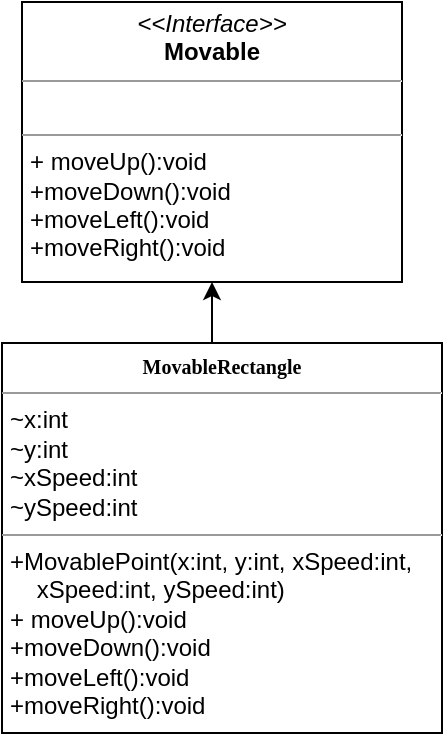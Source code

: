 <mxfile version="22.0.2" type="device">
  <diagram name="Page-1" id="c4acf3e9-155e-7222-9cf6-157b1a14988f">
    <mxGraphModel dx="-28" dy="581" grid="1" gridSize="10" guides="1" tooltips="1" connect="1" arrows="1" fold="1" page="1" pageScale="1" pageWidth="850" pageHeight="1100" background="none" math="0" shadow="0">
      <root>
        <mxCell id="0" />
        <mxCell id="1" parent="0" />
        <mxCell id="aXCAmwDJOX9WjrL33owE-2" value="&lt;p style=&quot;margin:0px;margin-top:4px;text-align:center;&quot;&gt;&lt;i&gt;&amp;lt;&amp;lt;Interface&amp;gt;&amp;gt;&lt;/i&gt;&lt;br&gt;&lt;b&gt;Movable&lt;/b&gt;&lt;/p&gt;&lt;hr size=&quot;1&quot;&gt;&lt;p style=&quot;margin:0px;margin-left:4px;&quot;&gt;&lt;br&gt;&lt;/p&gt;&lt;hr size=&quot;1&quot;&gt;&lt;p style=&quot;border-color: var(--border-color); margin: 0px 0px 0px 4px;&quot;&gt;+ moveUp():void&lt;/p&gt;&lt;p style=&quot;border-color: var(--border-color); margin: 0px 0px 0px 4px;&quot;&gt;+moveDown():void&lt;/p&gt;&lt;p style=&quot;border-color: var(--border-color); margin: 0px 0px 0px 4px;&quot;&gt;+moveLeft():void&lt;br style=&quot;border-color: var(--border-color);&quot;&gt;+moveRight():void&lt;/p&gt;" style="verticalAlign=top;align=left;overflow=fill;fontSize=12;fontFamily=Helvetica;html=1;rounded=0;shadow=0;comic=0;labelBackgroundColor=none;strokeWidth=1" vertex="1" parent="1">
          <mxGeometry x="1040" y="72" width="190" height="140" as="geometry" />
        </mxCell>
        <mxCell id="aXCAmwDJOX9WjrL33owE-16" style="edgeStyle=orthogonalEdgeStyle;rounded=0;orthogonalLoop=1;jettySize=auto;html=1;exitX=0.5;exitY=0;exitDx=0;exitDy=0;entryX=0.5;entryY=1;entryDx=0;entryDy=0;" edge="1" parent="1" source="aXCAmwDJOX9WjrL33owE-13" target="aXCAmwDJOX9WjrL33owE-2">
          <mxGeometry relative="1" as="geometry" />
        </mxCell>
        <mxCell id="aXCAmwDJOX9WjrL33owE-13" value="&lt;p style=&quot;margin:0px;margin-top:4px;text-align:center;&quot;&gt;&lt;b style=&quot;border-color: var(--border-color); font-family: Verdana; font-size: 10px;&quot;&gt;MovableRectangle&lt;/b&gt;&lt;br&gt;&lt;/p&gt;&lt;hr size=&quot;1&quot;&gt;&lt;p style=&quot;margin:0px;margin-left:4px;&quot;&gt;~x:int&lt;/p&gt;&lt;p style=&quot;margin:0px;margin-left:4px;&quot;&gt;~y:int&lt;/p&gt;&lt;p style=&quot;margin:0px;margin-left:4px;&quot;&gt;~xSpeed:int&lt;/p&gt;&lt;p style=&quot;margin:0px;margin-left:4px;&quot;&gt;~ySpeed:int&lt;/p&gt;&lt;hr size=&quot;1&quot;&gt;&lt;p style=&quot;border-color: var(--border-color); margin: 0px 0px 0px 4px;&quot;&gt;+MovablePoint(x:int, y:int, xSpeed:int,&lt;/p&gt;&lt;p style=&quot;border-color: var(--border-color); margin: 0px 0px 0px 4px;&quot;&gt;&lt;span style=&quot;&quot;&gt;&lt;span style=&quot;white-space: pre;&quot;&gt;&amp;nbsp;&amp;nbsp;&amp;nbsp;&amp;nbsp;&lt;/span&gt;&lt;/span&gt;xSpeed:int, ySpeed:int)&lt;br&gt;&lt;/p&gt;&lt;p style=&quot;border-color: var(--border-color); margin: 0px 0px 0px 4px;&quot;&gt;+ moveUp():void&lt;/p&gt;&lt;p style=&quot;border-color: var(--border-color); margin: 0px 0px 0px 4px;&quot;&gt;+moveDown():void&lt;/p&gt;&lt;p style=&quot;border-color: var(--border-color); margin: 0px 0px 0px 4px;&quot;&gt;+moveLeft():void&lt;br style=&quot;border-color: var(--border-color);&quot;&gt;+moveRight():void&lt;/p&gt;" style="verticalAlign=top;align=left;overflow=fill;fontSize=12;fontFamily=Helvetica;html=1;rounded=0;shadow=0;comic=0;labelBackgroundColor=none;strokeWidth=1" vertex="1" parent="1">
          <mxGeometry x="1030" y="242.5" width="220" height="195" as="geometry" />
        </mxCell>
      </root>
    </mxGraphModel>
  </diagram>
</mxfile>
